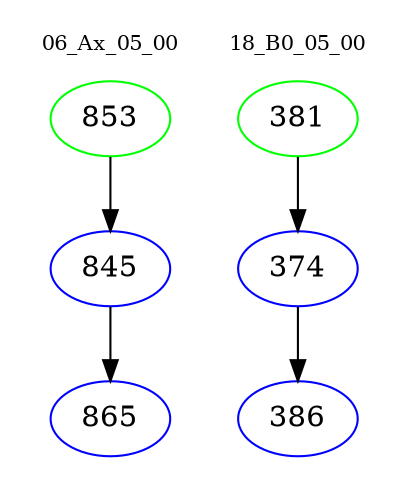 digraph{
subgraph cluster_0 {
color = white
label = "06_Ax_05_00";
fontsize=10;
T0_853 [label="853", color="green"]
T0_853 -> T0_845 [color="black"]
T0_845 [label="845", color="blue"]
T0_845 -> T0_865 [color="black"]
T0_865 [label="865", color="blue"]
}
subgraph cluster_1 {
color = white
label = "18_B0_05_00";
fontsize=10;
T1_381 [label="381", color="green"]
T1_381 -> T1_374 [color="black"]
T1_374 [label="374", color="blue"]
T1_374 -> T1_386 [color="black"]
T1_386 [label="386", color="blue"]
}
}

